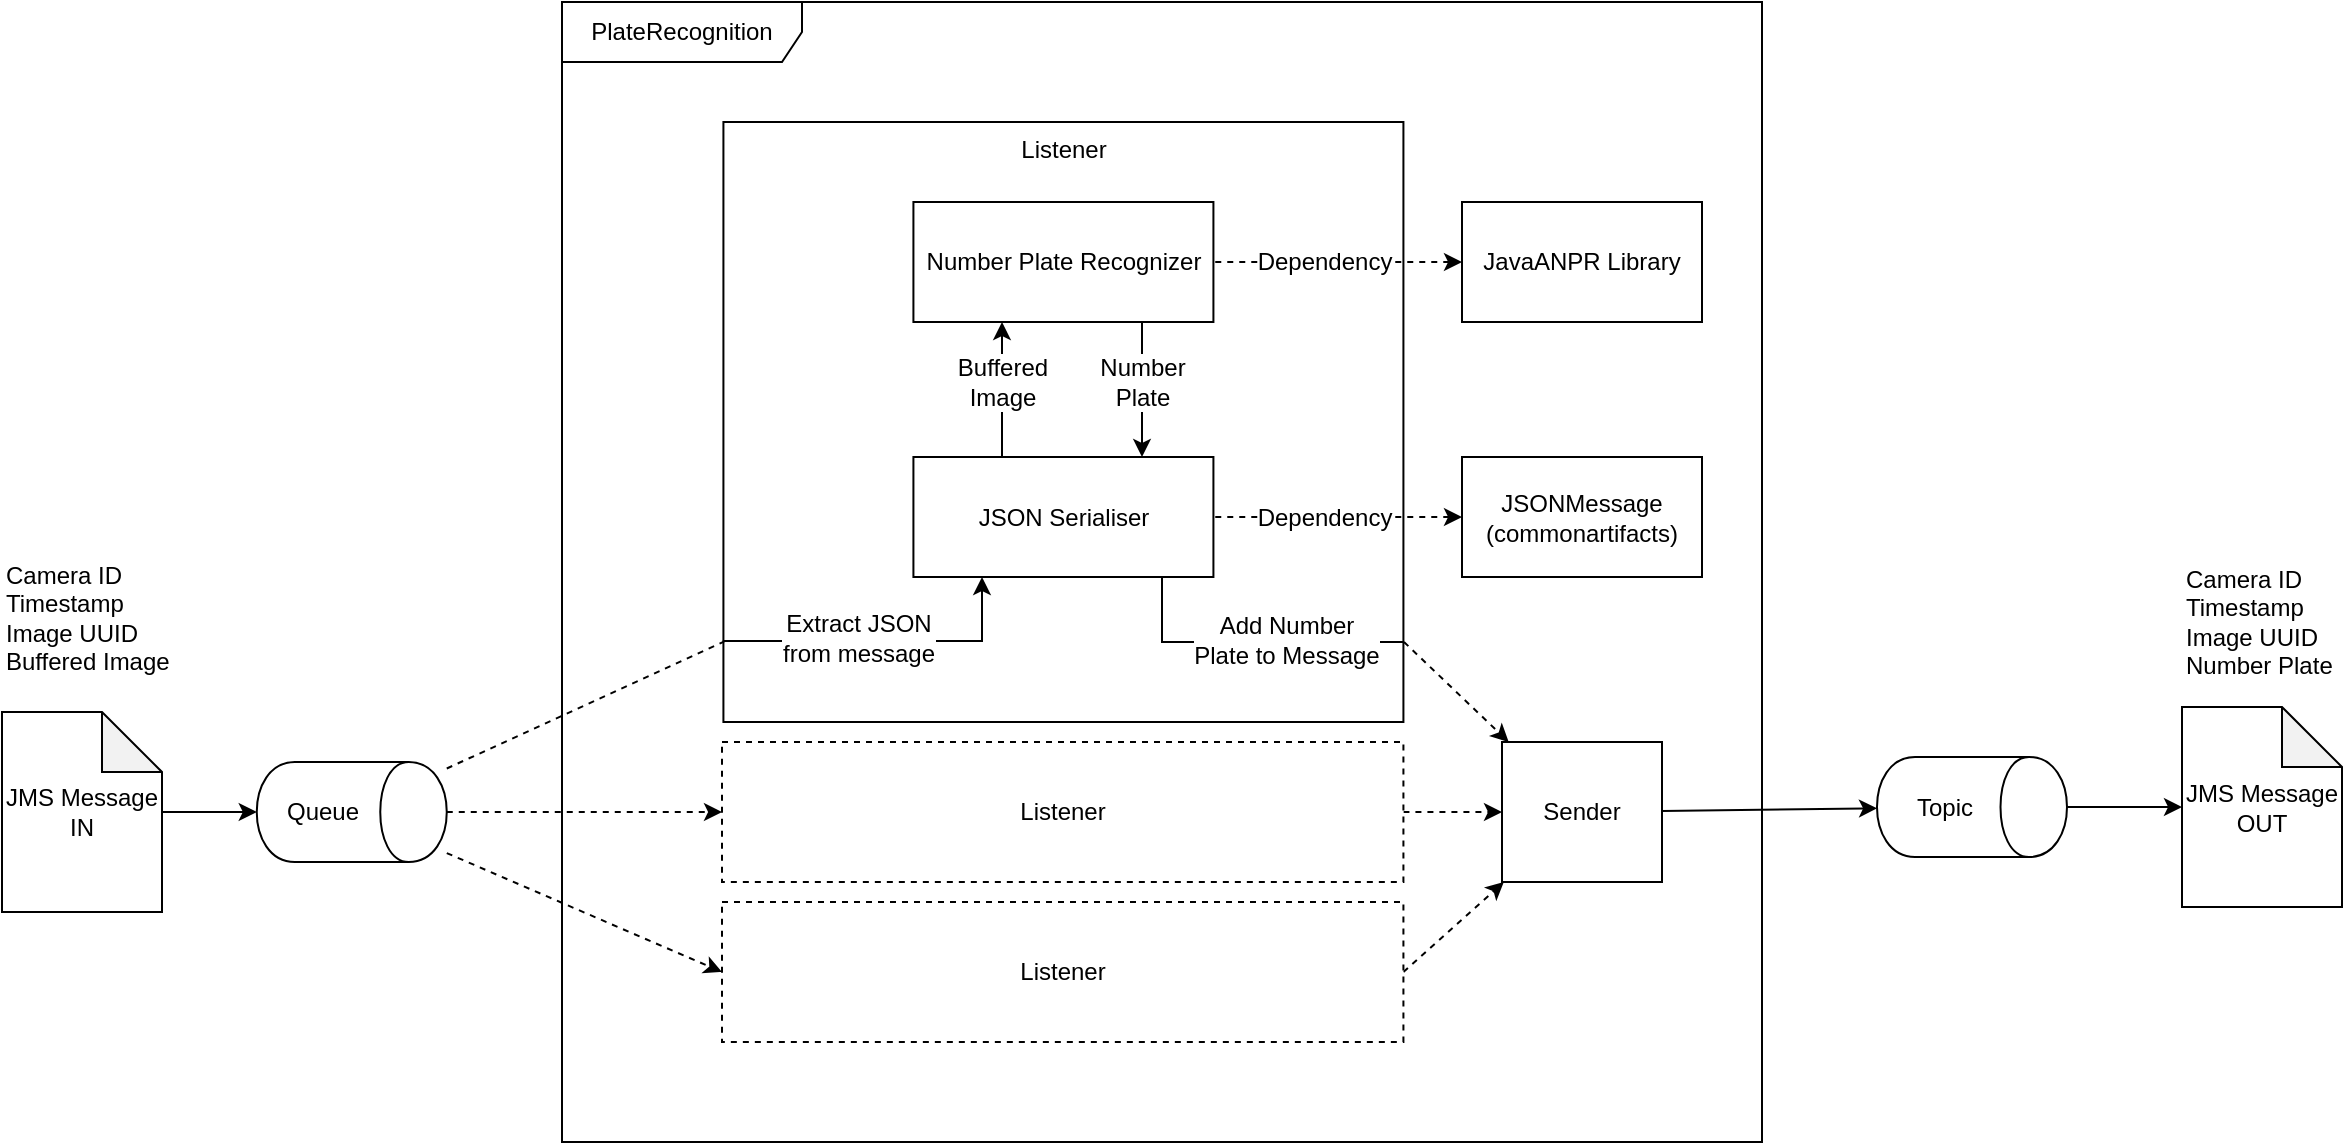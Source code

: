 <mxfile version="12.6.5" type="device"><diagram id="qEnnh_CeLgoE4qNHgJMX" name="Page-1"><mxGraphModel dx="2086" dy="807" grid="1" gridSize="10" guides="1" tooltips="1" connect="1" arrows="1" fold="1" page="1" pageScale="1" pageWidth="500" pageHeight="500" math="0" shadow="0"><root><mxCell id="0"/><mxCell id="1" parent="0"/><mxCell id="j2lWmG6uTX1xy5Gu4NB3-15" value="PlateRecognition" style="shape=umlFrame;whiteSpace=wrap;html=1;align=center;width=120;height=30;shadow=0;" parent="1" vertex="1"><mxGeometry x="-520" y="220" width="600" height="570" as="geometry"/></mxCell><mxCell id="2ukVhxj0tK59PlNmYbic-6" value="Listener" style="rounded=0;whiteSpace=wrap;html=1;align=center;verticalAlign=top;" parent="1" vertex="1"><mxGeometry x="-439.29" y="280" width="340" height="300" as="geometry"/></mxCell><mxCell id="2ukVhxj0tK59PlNmYbic-44" style="edgeStyle=none;rounded=0;orthogonalLoop=1;jettySize=auto;html=1;" parent="1" source="j2lWmG6uTX1xy5Gu4NB3-1" target="2ukVhxj0tK59PlNmYbic-40" edge="1"><mxGeometry relative="1" as="geometry"/></mxCell><mxCell id="j2lWmG6uTX1xy5Gu4NB3-1" value="JMS Message IN" style="shape=note;whiteSpace=wrap;html=1;backgroundOutline=1;darkOpacity=0.05;" parent="1" vertex="1"><mxGeometry x="-800" y="575" width="80" height="100" as="geometry"/></mxCell><mxCell id="j2lWmG6uTX1xy5Gu4NB3-2" value="JMS Message OUT" style="shape=note;whiteSpace=wrap;html=1;backgroundOutline=1;darkOpacity=0.05;" parent="1" vertex="1"><mxGeometry x="290" y="572.5" width="80" height="100" as="geometry"/></mxCell><mxCell id="j2lWmG6uTX1xy5Gu4NB3-3" value="Camera ID&lt;br&gt;Timestamp&lt;br&gt;Image UUID&lt;br&gt;Buffered Image&amp;nbsp;" style="text;html=1;strokeColor=none;fillColor=none;align=left;verticalAlign=top;whiteSpace=wrap;rounded=0;" parent="1" vertex="1"><mxGeometry x="-800" y="492.5" width="90" height="80" as="geometry"/></mxCell><mxCell id="j2lWmG6uTX1xy5Gu4NB3-12" value="Camera ID&lt;br&gt;Timestamp&lt;br&gt;Image UUID&lt;br&gt;Number Plate" style="text;html=1;strokeColor=none;fillColor=none;align=left;verticalAlign=top;whiteSpace=wrap;rounded=0;" parent="1" vertex="1"><mxGeometry x="290" y="495" width="80" height="80" as="geometry"/></mxCell><mxCell id="j2lWmG6uTX1xy5Gu4NB3-22" style="edgeStyle=orthogonalEdgeStyle;rounded=0;orthogonalLoop=1;jettySize=auto;html=1;" parent="1" source="2ukVhxj0tK59PlNmYbic-41" target="j2lWmG6uTX1xy5Gu4NB3-2" edge="1"><mxGeometry relative="1" as="geometry"><mxPoint x="880" y="558.636" as="sourcePoint"/></mxGeometry></mxCell><mxCell id="2ukVhxj0tK59PlNmYbic-57" style="rounded=0;orthogonalLoop=1;jettySize=auto;html=1;dashed=1;startArrow=classic;startFill=1;endArrow=none;endFill=0;" parent="1" source="2ukVhxj0tK59PlNmYbic-56" target="j2lWmG6uTX1xy5Gu4NB3-17" edge="1"><mxGeometry relative="1" as="geometry"/></mxCell><mxCell id="2ukVhxj0tK59PlNmYbic-58" value="Dependency" style="text;html=1;align=center;verticalAlign=middle;resizable=0;points=[];labelBackgroundColor=#ffffff;" parent="2ukVhxj0tK59PlNmYbic-57" vertex="1" connectable="0"><mxGeometry x="-0.716" y="-3" relative="1" as="geometry"><mxPoint x="-52.07" y="3" as="offset"/></mxGeometry></mxCell><mxCell id="j2lWmG6uTX1xy5Gu4NB3-17" value="JSON Serialiser" style="rounded=0;whiteSpace=wrap;html=1;align=center;" parent="1" vertex="1"><mxGeometry x="-344.29" y="447.5" width="150" height="60" as="geometry"/></mxCell><mxCell id="j2lWmG6uTX1xy5Gu4NB3-19" value="Number Plate Recognizer" style="rounded=0;whiteSpace=wrap;html=1;align=center;" parent="1" vertex="1"><mxGeometry x="-344.29" y="320" width="150" height="60" as="geometry"/></mxCell><mxCell id="j2lWmG6uTX1xy5Gu4NB3-23" style="edgeStyle=orthogonalEdgeStyle;rounded=0;orthogonalLoop=1;jettySize=auto;html=1;" parent="1" source="j2lWmG6uTX1xy5Gu4NB3-17" target="j2lWmG6uTX1xy5Gu4NB3-19" edge="1"><mxGeometry relative="1" as="geometry"><mxPoint x="9.97" y="790.004" as="sourcePoint"/><mxPoint x="240.63" y="860.004" as="targetPoint"/><Array as="points"><mxPoint x="-300" y="430"/><mxPoint x="-300" y="430"/></Array></mxGeometry></mxCell><mxCell id="j2lWmG6uTX1xy5Gu4NB3-24" value="Buffered&lt;br&gt;Image" style="text;html=1;align=center;verticalAlign=middle;resizable=0;points=[];labelBackgroundColor=#ffffff;" parent="j2lWmG6uTX1xy5Gu4NB3-23" vertex="1" connectable="0"><mxGeometry x="0.501" y="-28" relative="1" as="geometry"><mxPoint x="-28" y="12.84" as="offset"/></mxGeometry></mxCell><mxCell id="2ukVhxj0tK59PlNmYbic-8" style="edgeStyle=orthogonalEdgeStyle;rounded=0;orthogonalLoop=1;jettySize=auto;html=1;" parent="1" source="j2lWmG6uTX1xy5Gu4NB3-19" target="j2lWmG6uTX1xy5Gu4NB3-17" edge="1"><mxGeometry relative="1" as="geometry"><Array as="points"><mxPoint x="-230" y="440"/><mxPoint x="-230" y="440"/></Array><mxPoint x="-170" y="610" as="sourcePoint"/><mxPoint x="440" y="610" as="targetPoint"/></mxGeometry></mxCell><mxCell id="2ukVhxj0tK59PlNmYbic-9" value="Number&lt;br&gt;Plate" style="text;html=1;align=center;verticalAlign=middle;resizable=0;points=[];labelBackgroundColor=#ffffff;" parent="2ukVhxj0tK59PlNmYbic-8" vertex="1" connectable="0"><mxGeometry x="0.762" y="1" relative="1" as="geometry"><mxPoint x="-1" y="-29.31" as="offset"/></mxGeometry></mxCell><mxCell id="2ukVhxj0tK59PlNmYbic-13" style="rounded=0;orthogonalLoop=1;jettySize=auto;html=1;entryX=1;entryY=0.868;entryDx=0;entryDy=0;entryPerimeter=0;edgeStyle=orthogonalEdgeStyle;endArrow=none;endFill=0;" parent="1" source="j2lWmG6uTX1xy5Gu4NB3-17" target="2ukVhxj0tK59PlNmYbic-6" edge="1"><mxGeometry relative="1" as="geometry"><Array as="points"><mxPoint x="-220" y="540"/><mxPoint x="-99" y="540"/></Array><mxPoint x="-110" y="590" as="sourcePoint"/><mxPoint x="130" y="520" as="targetPoint"/></mxGeometry></mxCell><mxCell id="2ukVhxj0tK59PlNmYbic-15" value="Add Number&lt;br&gt;Plate to Message" style="text;html=1;align=center;verticalAlign=middle;resizable=0;points=[];labelBackgroundColor=#ffffff;" parent="2ukVhxj0tK59PlNmYbic-13" vertex="1" connectable="0"><mxGeometry x="0.355" y="-28" relative="1" as="geometry"><mxPoint x="-9.45" y="-29.0" as="offset"/></mxGeometry></mxCell><mxCell id="2ukVhxj0tK59PlNmYbic-36" style="rounded=0;orthogonalLoop=1;jettySize=auto;html=1;dashed=1;exitX=1;exitY=0.5;exitDx=0;exitDy=0;" parent="1" source="2ukVhxj0tK59PlNmYbic-31" target="2ukVhxj0tK59PlNmYbic-35" edge="1"><mxGeometry relative="1" as="geometry"/></mxCell><mxCell id="2ukVhxj0tK59PlNmYbic-31" value="Listener" style="rounded=0;whiteSpace=wrap;html=1;dashed=1;" parent="1" vertex="1"><mxGeometry x="-440" y="590" width="340.71" height="70" as="geometry"/></mxCell><mxCell id="2ukVhxj0tK59PlNmYbic-37" style="edgeStyle=none;rounded=0;orthogonalLoop=1;jettySize=auto;html=1;dashed=1;exitX=1;exitY=0.5;exitDx=0;exitDy=0;" parent="1" source="2ukVhxj0tK59PlNmYbic-32" target="2ukVhxj0tK59PlNmYbic-35" edge="1"><mxGeometry relative="1" as="geometry"/></mxCell><mxCell id="2ukVhxj0tK59PlNmYbic-32" value="Listener" style="rounded=0;whiteSpace=wrap;html=1;dashed=1;" parent="1" vertex="1"><mxGeometry x="-440" y="670" width="340.71" height="70" as="geometry"/></mxCell><mxCell id="2ukVhxj0tK59PlNmYbic-48" style="edgeStyle=none;rounded=0;orthogonalLoop=1;jettySize=auto;html=1;" parent="1" source="2ukVhxj0tK59PlNmYbic-35" target="2ukVhxj0tK59PlNmYbic-41" edge="1"><mxGeometry relative="1" as="geometry"/></mxCell><mxCell id="2ukVhxj0tK59PlNmYbic-35" value="Sender" style="rounded=0;whiteSpace=wrap;html=1;" parent="1" vertex="1"><mxGeometry x="-50" y="590" width="80" height="70" as="geometry"/></mxCell><mxCell id="2ukVhxj0tK59PlNmYbic-45" style="edgeStyle=none;rounded=0;orthogonalLoop=1;jettySize=auto;html=1;dashed=1;entryX=0;entryY=0.5;entryDx=0;entryDy=0;" parent="1" source="2ukVhxj0tK59PlNmYbic-40" target="2ukVhxj0tK59PlNmYbic-31" edge="1"><mxGeometry relative="1" as="geometry"/></mxCell><mxCell id="2ukVhxj0tK59PlNmYbic-46" style="edgeStyle=none;rounded=0;orthogonalLoop=1;jettySize=auto;html=1;dashed=1;entryX=0;entryY=0.5;entryDx=0;entryDy=0;" parent="1" source="2ukVhxj0tK59PlNmYbic-40" target="2ukVhxj0tK59PlNmYbic-32" edge="1"><mxGeometry relative="1" as="geometry"/></mxCell><mxCell id="2ukVhxj0tK59PlNmYbic-40" value="Queue" style="shape=cylinder;whiteSpace=wrap;html=1;boundedLbl=1;backgroundOutline=1;rotation=90;horizontal=0;" parent="1" vertex="1"><mxGeometry x="-650.12" y="577.5" width="50" height="95" as="geometry"/></mxCell><mxCell id="2ukVhxj0tK59PlNmYbic-41" value="Topic" style="shape=cylinder;whiteSpace=wrap;html=1;boundedLbl=1;backgroundOutline=1;rotation=90;horizontal=0;" parent="1" vertex="1"><mxGeometry x="160" y="575" width="50" height="95" as="geometry"/></mxCell><mxCell id="2ukVhxj0tK59PlNmYbic-54" value="JavaANPR Library" style="rounded=0;whiteSpace=wrap;html=1;" parent="1" vertex="1"><mxGeometry x="-70" y="320" width="120" height="60" as="geometry"/></mxCell><mxCell id="2ukVhxj0tK59PlNmYbic-56" value="JSONMessage&lt;br&gt;(commonartifacts)" style="rounded=0;whiteSpace=wrap;html=1;" parent="1" vertex="1"><mxGeometry x="-70" y="447.5" width="120" height="60" as="geometry"/></mxCell><mxCell id="2ukVhxj0tK59PlNmYbic-59" style="rounded=0;orthogonalLoop=1;jettySize=auto;html=1;dashed=1;startArrow=classic;startFill=1;endArrow=none;endFill=0;" parent="1" source="2ukVhxj0tK59PlNmYbic-54" target="j2lWmG6uTX1xy5Gu4NB3-19" edge="1"><mxGeometry relative="1" as="geometry"><mxPoint x="-590" y="634.655" as="sourcePoint"/><mxPoint x="-290" y="582.931" as="targetPoint"/></mxGeometry></mxCell><mxCell id="2ukVhxj0tK59PlNmYbic-60" value="Dependency" style="text;html=1;align=center;verticalAlign=middle;resizable=0;points=[];labelBackgroundColor=#ffffff;" parent="2ukVhxj0tK59PlNmYbic-59" vertex="1" connectable="0"><mxGeometry x="-0.716" y="-3" relative="1" as="geometry"><mxPoint x="-52.07" y="3" as="offset"/></mxGeometry></mxCell><mxCell id="2ukVhxj0tK59PlNmYbic-64" style="rounded=0;orthogonalLoop=1;jettySize=auto;html=1;entryX=0.001;entryY=0.866;entryDx=0;entryDy=0;entryPerimeter=0;endArrow=none;endFill=0;dashed=1;" parent="1" source="2ukVhxj0tK59PlNmYbic-40" target="2ukVhxj0tK59PlNmYbic-6" edge="1"><mxGeometry relative="1" as="geometry"><mxPoint x="-607.5" y="369.917" as="sourcePoint"/><mxPoint x="-580" y="478" as="targetPoint"/></mxGeometry></mxCell><mxCell id="2ukVhxj0tK59PlNmYbic-68" style="rounded=0;orthogonalLoop=1;jettySize=auto;html=1;exitX=-0.001;exitY=0.865;exitDx=0;exitDy=0;exitPerimeter=0;edgeStyle=orthogonalEdgeStyle;" parent="1" source="2ukVhxj0tK59PlNmYbic-6" target="j2lWmG6uTX1xy5Gu4NB3-17" edge="1"><mxGeometry relative="1" as="geometry"><Array as="points"><mxPoint x="-310" y="539"/></Array><mxPoint x="-670" y="510" as="sourcePoint"/><mxPoint x="-580" y="478" as="targetPoint"/></mxGeometry></mxCell><mxCell id="2ukVhxj0tK59PlNmYbic-69" value="Extract JSON&lt;br&gt;from message" style="text;html=1;align=center;verticalAlign=middle;resizable=0;points=[];labelBackgroundColor=#ffffff;" parent="2ukVhxj0tK59PlNmYbic-68" vertex="1" connectable="0"><mxGeometry x="0.355" y="-28" relative="1" as="geometry"><mxPoint x="-41.91" y="-29.49" as="offset"/></mxGeometry></mxCell><mxCell id="2ukVhxj0tK59PlNmYbic-72" style="rounded=0;orthogonalLoop=1;jettySize=auto;html=1;dashed=1;" parent="1" target="2ukVhxj0tK59PlNmYbic-35" edge="1"><mxGeometry relative="1" as="geometry"><mxPoint x="-99" y="540" as="sourcePoint"/><mxPoint x="140" y="530" as="targetPoint"/></mxGeometry></mxCell></root></mxGraphModel></diagram></mxfile>